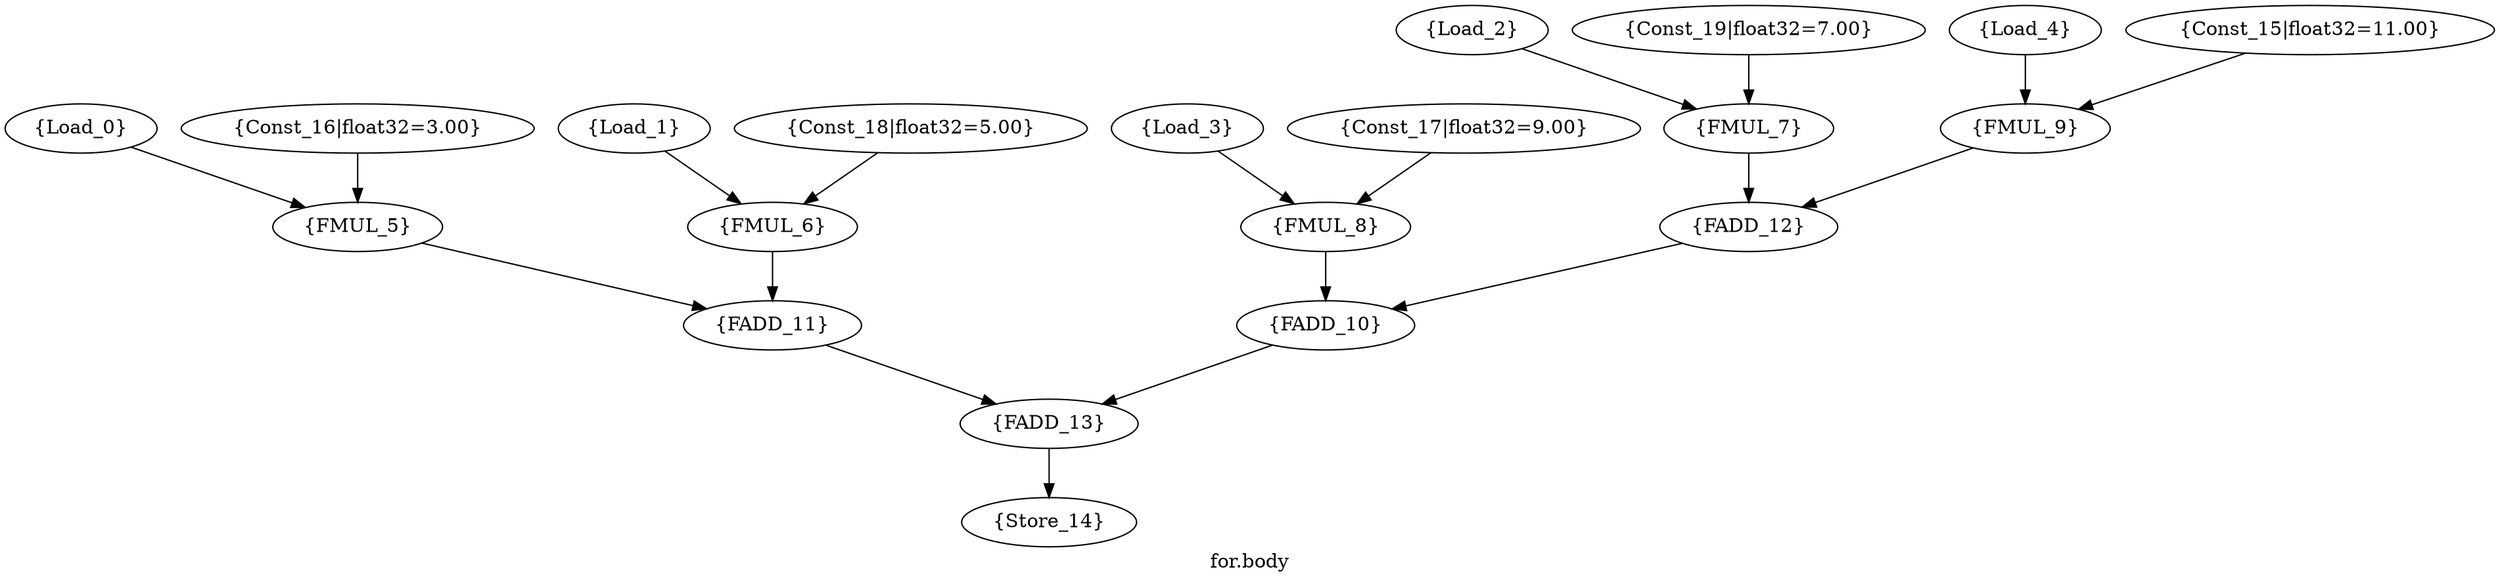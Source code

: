 /*
{
    "ALU" : ["FADD", "FMUL"],
    "MEMPORT" : ["input", "output"],
    "Constant" : ["const"],
    "Any2Pins" : "inPinA,inPinB"
}
*/

strict digraph "for.body" {
label="for.body";
Load_0 [label="{Load_0}", opcode=INPUT, h_width=32];
Load_1 [label="{Load_1}", opcode=INPUT, h_width=32];
Load_2 [label="{Load_2}", opcode=INPUT, h_width=32];
Load_3 [label="{Load_3}", opcode=INPUT, h_width=32];
Load_4 [label="{Load_4}", opcode=INPUT, h_width=32];
FMUL_5 [label="{FMUL_5}", opcode=FMUL, h_width=32];
FMUL_6 [label="{FMUL_6}", opcode=FMUL, h_width=32];
FMUL_7 [label="{FMUL_7}", opcode=FMUL, h_width=32];
FMUL_8 [label="{FMUL_8}", opcode=FMUL, h_width=32];
FMUL_9 [label="{FMUL_9}", opcode=FMUL, h_width=32];
FADD_13 [label="{FADD_13}", opcode=FADD, h_width=32];
Store_14 [label="{Store_14}", opcode=OUTPUT, h_width=32];
Const_15 [constVal="1", float32="11.00", label="{Const_15|float32=11.00}", opcode=CONST, h_width=32];
Const_16 [constVal="1", float32="3.00", label="{Const_16|float32=3.00}", opcode=CONST, h_width=32];
Const_17 [constVal="1", float32="9.00", label="{Const_17|float32=9.00}", opcode=CONST, h_width=32];
Const_18 [constVal="1", float32="5.00", label="{Const_18|float32=5.00}", opcode=CONST, h_width=32];
Const_19 [constVal="1", float32="7.00", label="{Const_19|float32=7.00}", opcode=CONST, h_width=32];
FADD_12 [label="{FADD_12}", opcode=FADD, h_width=32];
FADD_11 [label="{FADD_11}", opcode=FADD, h_width=32];
FADD_10 [label="{FADD_10}", opcode=FADD, h_width=32];
Load_0 -> FMUL_5  [driver=outPinA, load=Any2Pins];
Load_1 -> FMUL_6  [driver=outPinA, load=Any2Pins];
Load_2 -> FMUL_7  [driver=outPinA, load=Any2Pins];
Load_3 -> FMUL_8  [driver=outPinA, load=Any2Pins];
Load_4 -> FMUL_9  [driver=outPinA, load=Any2Pins];
FMUL_5 -> FADD_11  [driver=outPinA, load=Any2Pins];
FMUL_6 -> FADD_11  [driver=outPinA, load=Any2Pins];
FMUL_7 -> FADD_12  [driver=outPinA, load=Any2Pins];
FMUL_8 -> FADD_10  [driver=outPinA, load=Any2Pins];
FMUL_9 -> FADD_12  [driver=outPinA, load=Any2Pins];
FADD_13 -> Store_14  [driver=outPinA, load=Any2Pins];
Const_15 -> FMUL_9  [driver=outPinA, load=Any2Pins];
Const_16 -> FMUL_5  [driver=outPinA, load=Any2Pins];
Const_17 -> FMUL_8  [driver=outPinA, load=Any2Pins];
Const_18 -> FMUL_6  [driver=outPinA, load=Any2Pins];
Const_19 -> FMUL_7  [driver=outPinA, load=Any2Pins];
FADD_12 -> FADD_10  [driver=outPinA, load=Any2Pins];
FADD_11 -> FADD_13  [driver=outPinA, load=Any2Pins];
FADD_10 -> FADD_13  [driver=outPinA, load=Any2Pins];
}
